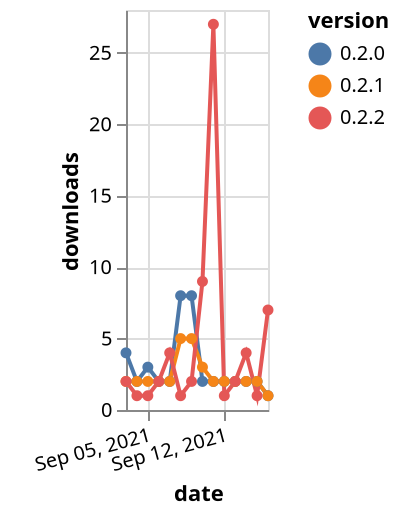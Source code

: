 {"$schema": "https://vega.github.io/schema/vega-lite/v5.json", "description": "A simple bar chart with embedded data.", "data": {"values": [{"date": "2021-09-03", "total": 6394, "delta": 4, "version": "0.2.0"}, {"date": "2021-09-04", "total": 6396, "delta": 2, "version": "0.2.0"}, {"date": "2021-09-05", "total": 6399, "delta": 3, "version": "0.2.0"}, {"date": "2021-09-06", "total": 6401, "delta": 2, "version": "0.2.0"}, {"date": "2021-09-07", "total": 6403, "delta": 2, "version": "0.2.0"}, {"date": "2021-09-08", "total": 6411, "delta": 8, "version": "0.2.0"}, {"date": "2021-09-09", "total": 6419, "delta": 8, "version": "0.2.0"}, {"date": "2021-09-10", "total": 6421, "delta": 2, "version": "0.2.0"}, {"date": "2021-09-11", "total": 6423, "delta": 2, "version": "0.2.0"}, {"date": "2021-09-12", "total": 6425, "delta": 2, "version": "0.2.0"}, {"date": "2021-09-13", "total": 6427, "delta": 2, "version": "0.2.0"}, {"date": "2021-09-14", "total": 6429, "delta": 2, "version": "0.2.0"}, {"date": "2021-09-15", "total": 6431, "delta": 2, "version": "0.2.0"}, {"date": "2021-09-16", "total": 6432, "delta": 1, "version": "0.2.0"}, {"date": "2021-09-03", "total": 2838, "delta": 2, "version": "0.2.1"}, {"date": "2021-09-04", "total": 2840, "delta": 2, "version": "0.2.1"}, {"date": "2021-09-05", "total": 2842, "delta": 2, "version": "0.2.1"}, {"date": "2021-09-06", "total": 2844, "delta": 2, "version": "0.2.1"}, {"date": "2021-09-07", "total": 2846, "delta": 2, "version": "0.2.1"}, {"date": "2021-09-08", "total": 2851, "delta": 5, "version": "0.2.1"}, {"date": "2021-09-09", "total": 2856, "delta": 5, "version": "0.2.1"}, {"date": "2021-09-10", "total": 2859, "delta": 3, "version": "0.2.1"}, {"date": "2021-09-11", "total": 2861, "delta": 2, "version": "0.2.1"}, {"date": "2021-09-12", "total": 2863, "delta": 2, "version": "0.2.1"}, {"date": "2021-09-13", "total": 2865, "delta": 2, "version": "0.2.1"}, {"date": "2021-09-14", "total": 2867, "delta": 2, "version": "0.2.1"}, {"date": "2021-09-15", "total": 2869, "delta": 2, "version": "0.2.1"}, {"date": "2021-09-16", "total": 2870, "delta": 1, "version": "0.2.1"}, {"date": "2021-09-03", "total": 3642, "delta": 2, "version": "0.2.2"}, {"date": "2021-09-04", "total": 3643, "delta": 1, "version": "0.2.2"}, {"date": "2021-09-05", "total": 3644, "delta": 1, "version": "0.2.2"}, {"date": "2021-09-06", "total": 3646, "delta": 2, "version": "0.2.2"}, {"date": "2021-09-07", "total": 3650, "delta": 4, "version": "0.2.2"}, {"date": "2021-09-08", "total": 3651, "delta": 1, "version": "0.2.2"}, {"date": "2021-09-09", "total": 3653, "delta": 2, "version": "0.2.2"}, {"date": "2021-09-10", "total": 3662, "delta": 9, "version": "0.2.2"}, {"date": "2021-09-11", "total": 3689, "delta": 27, "version": "0.2.2"}, {"date": "2021-09-12", "total": 3690, "delta": 1, "version": "0.2.2"}, {"date": "2021-09-13", "total": 3692, "delta": 2, "version": "0.2.2"}, {"date": "2021-09-14", "total": 3696, "delta": 4, "version": "0.2.2"}, {"date": "2021-09-15", "total": 3697, "delta": 1, "version": "0.2.2"}, {"date": "2021-09-16", "total": 3704, "delta": 7, "version": "0.2.2"}]}, "width": "container", "mark": {"type": "line", "point": {"filled": true}}, "encoding": {"x": {"field": "date", "type": "temporal", "timeUnit": "yearmonthdate", "title": "date", "axis": {"labelAngle": -15}}, "y": {"field": "delta", "type": "quantitative", "title": "downloads"}, "color": {"field": "version", "type": "nominal"}, "tooltip": {"field": "delta"}}}